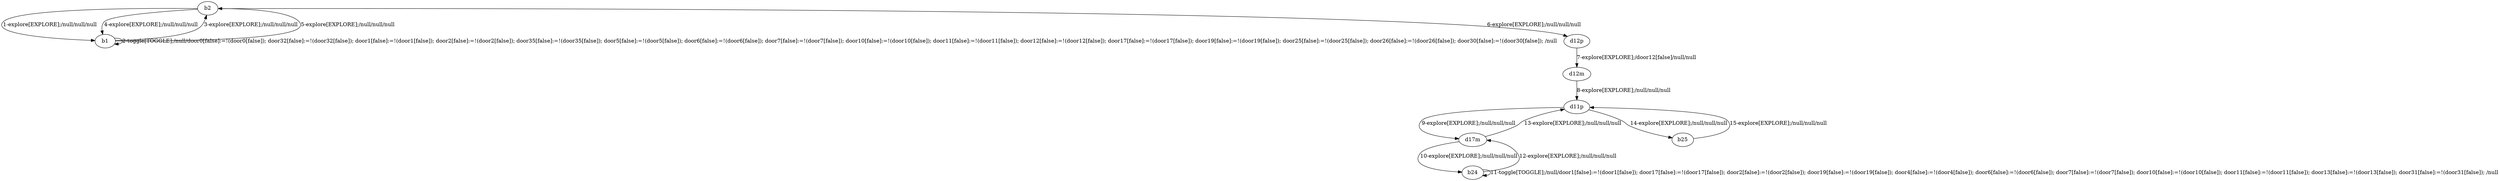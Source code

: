# Total number of goals covered by this test: 1
# d11p --> b25

digraph g {
"b2" -> "b1" [label = "1-explore[EXPLORE];/null/null/null"];
"b1" -> "b1" [label = "2-toggle[TOGGLE];/null/door0[false]:=!(door0[false]); door32[false]:=!(door32[false]); door1[false]:=!(door1[false]); door2[false]:=!(door2[false]); door35[false]:=!(door35[false]); door5[false]:=!(door5[false]); door6[false]:=!(door6[false]); door7[false]:=!(door7[false]); door10[false]:=!(door10[false]); door11[false]:=!(door11[false]); door12[false]:=!(door12[false]); door17[false]:=!(door17[false]); door19[false]:=!(door19[false]); door25[false]:=!(door25[false]); door26[false]:=!(door26[false]); door30[false]:=!(door30[false]); /null"];
"b1" -> "b2" [label = "3-explore[EXPLORE];/null/null/null"];
"b2" -> "b1" [label = "4-explore[EXPLORE];/null/null/null"];
"b1" -> "b2" [label = "5-explore[EXPLORE];/null/null/null"];
"b2" -> "d12p" [label = "6-explore[EXPLORE];/null/null/null"];
"d12p" -> "d12m" [label = "7-explore[EXPLORE];/door12[false]/null/null"];
"d12m" -> "d11p" [label = "8-explore[EXPLORE];/null/null/null"];
"d11p" -> "d17m" [label = "9-explore[EXPLORE];/null/null/null"];
"d17m" -> "b24" [label = "10-explore[EXPLORE];/null/null/null"];
"b24" -> "b24" [label = "11-toggle[TOGGLE];/null/door1[false]:=!(door1[false]); door17[false]:=!(door17[false]); door2[false]:=!(door2[false]); door19[false]:=!(door19[false]); door4[false]:=!(door4[false]); door6[false]:=!(door6[false]); door7[false]:=!(door7[false]); door10[false]:=!(door10[false]); door11[false]:=!(door11[false]); door13[false]:=!(door13[false]); door31[false]:=!(door31[false]); /null"];
"b24" -> "d17m" [label = "12-explore[EXPLORE];/null/null/null"];
"d17m" -> "d11p" [label = "13-explore[EXPLORE];/null/null/null"];
"d11p" -> "b25" [label = "14-explore[EXPLORE];/null/null/null"];
"b25" -> "d11p" [label = "15-explore[EXPLORE];/null/null/null"];
}